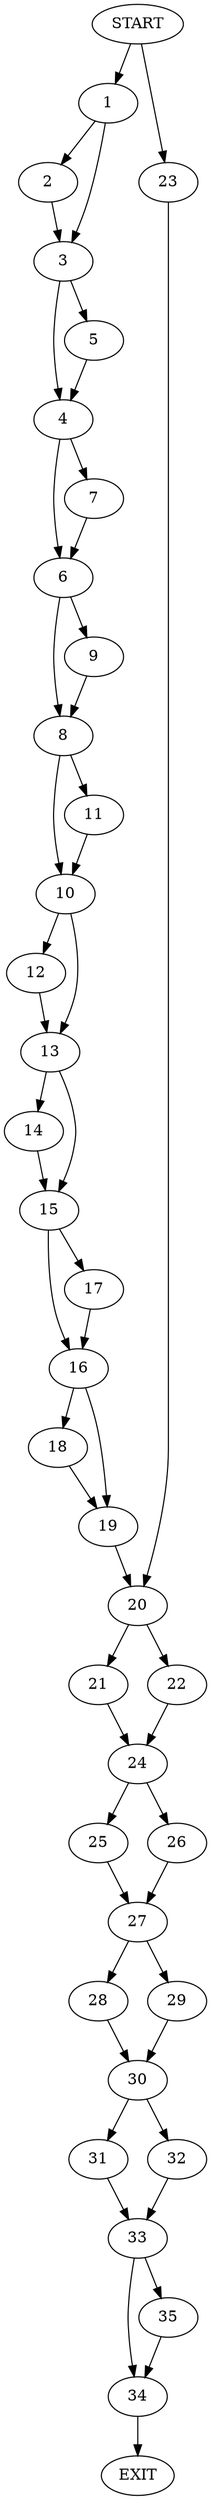 digraph {
0 [label="START"]
36 [label="EXIT"]
0 -> 1
1 -> 2
1 -> 3
2 -> 3
3 -> 4
3 -> 5
5 -> 4
4 -> 6
4 -> 7
6 -> 8
6 -> 9
7 -> 6
9 -> 8
8 -> 10
8 -> 11
10 -> 12
10 -> 13
11 -> 10
13 -> 14
13 -> 15
12 -> 13
14 -> 15
15 -> 16
15 -> 17
16 -> 18
16 -> 19
17 -> 16
18 -> 19
19 -> 20
20 -> 21
20 -> 22
0 -> 23
23 -> 20
21 -> 24
22 -> 24
24 -> 25
24 -> 26
26 -> 27
25 -> 27
27 -> 28
27 -> 29
29 -> 30
28 -> 30
30 -> 31
30 -> 32
32 -> 33
31 -> 33
33 -> 34
33 -> 35
34 -> 36
35 -> 34
}
